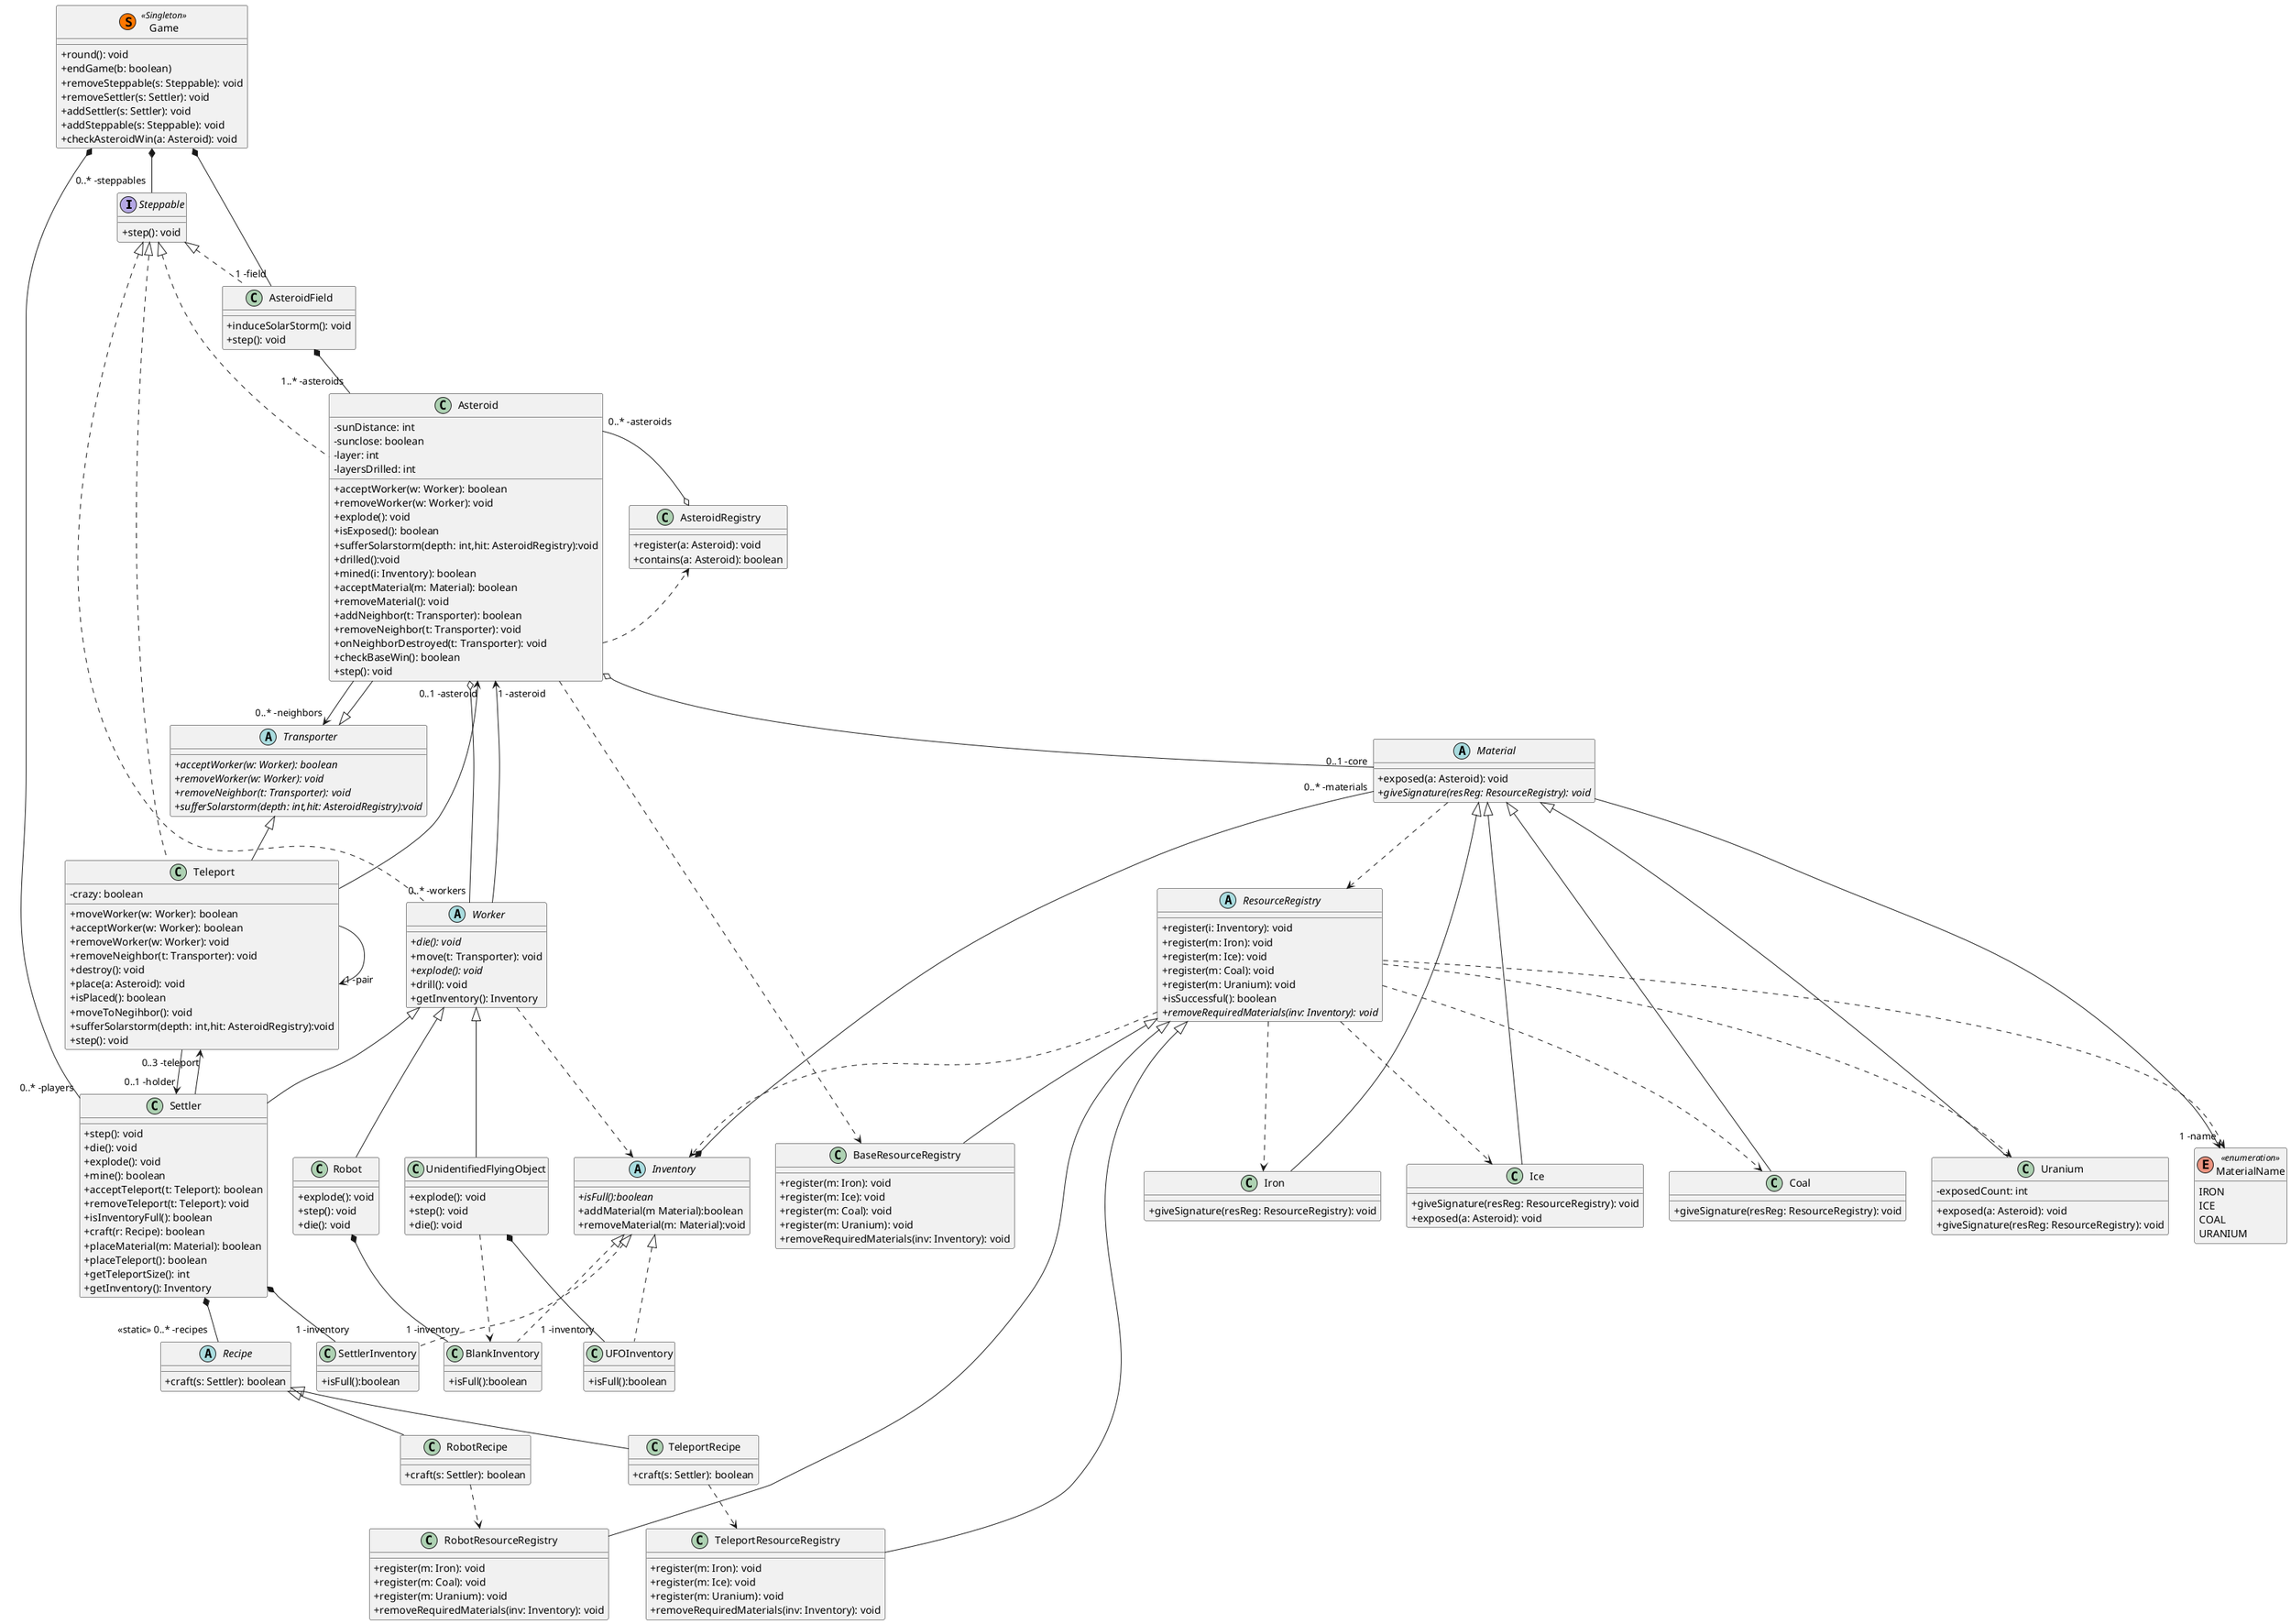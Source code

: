 @startuml

skinparam classAttributeIconSize 0

interface Steppable {
		+step(): void
}

abstract Recipe {		
		+craft(s: Settler): boolean
}

class RobotRecipe extends Recipe{
		+craft(s: Settler): boolean
}

RobotRecipe -[dashed]-> RobotResourceRegistry

class TeleportRecipe extends Recipe{
		+craft(s: Settler): boolean
}
TeleportRecipe -[dashed]-> TeleportResourceRegistry

abstract Material{
		+exposed(a: Asteroid): void
		+giveSignature(resReg: ResourceRegistry): void {abstract}
}

Material-[dashed]->ResourceRegistry


class Iron extends Material{ 
		+giveSignature(resReg: ResourceRegistry): void
}


class Ice extends Material {
		+giveSignature(resReg: ResourceRegistry): void
		+exposed(a: Asteroid): void
}


class Coal extends Material {
		+giveSignature(resReg: ResourceRegistry): void
}

class Uranium extends Material {
        -exposedCount: int
		+exposed(a: Asteroid): void
		+giveSignature(resReg: ResourceRegistry): void
}

enum MaterialName  <<enumeration>> {
		IRON
		ICE
		COAL
		URANIUM
}
hide MaterialName methods

Material --> "1 -name" MaterialName




abstract class Transporter {
		+acceptWorker(w: Worker): boolean {abstract}
		+removeWorker(w: Worker): void {abstract}
        +removeNeighbor(t: Transporter): void {abstract}
        +sufferSolarstorm(depth: int,hit: AsteroidRegistry):void {abstract}
}


'interface TeleportHolder{
'		+removeTeleport(t: Teleport): void
'		+acceptTeleport(t: Teleport): boolean
'}



class Teleport extends Transporter implements Steppable {
		-crazy: boolean
		+moveWorker(w: Worker): boolean
		+acceptWorker(w: Worker): boolean
		+removeWorker(w: Worker): void
		+removeNeighbor(t: Transporter): void
        +destroy(): void
        +place(a: Asteroid): void
        +isPlaced(): boolean
		+moveToNegihbor(): void
		+sufferSolarstorm(depth: int,hit: AsteroidRegistry):void
		+step(): void
}
Teleport --> "1 -pair" Teleport
Teleport --> "0..1 -asteroid" Asteroid
Teleport --> "0..1 -holder" Settler


class Asteroid extends Transporter implements Steppable {
		-sunDistance: int
		-sunclose: boolean
		-layer: int
		-layersDrilled: int
		+acceptWorker(w: Worker): boolean
		+removeWorker(w: Worker): void
		+explode(): void
		+isExposed(): boolean
		+sufferSolarstorm(depth: int,hit: AsteroidRegistry):void
		+drilled():void
		+mined(i: Inventory): boolean
		+acceptMaterial(m: Material): boolean
		+removeMaterial(): void
		+addNeighbor(t: Transporter): boolean
		+removeNeighbor(t: Transporter): void
		+onNeighborDestroyed(t: Transporter): void
        +checkBaseWin(): boolean
        +step(): void
}

Asteroid o-- "0..1 -core" Material
Asteroid o-- "0..* -workers" Worker
Asteroid --> "0..* -neighbors" Transporter

Inventory *-- "0..* -materials" Material
abstract Inventory{
		+isFull():boolean {abstract}
		+addMaterial(m Material):boolean
		+removeMaterial(m: Material):void
}

Settler *-- "1 -inventory" SettlerInventory
class SettlerInventory implements Inventory{
		+isFull():boolean
}

UnidentifiedFlyingObject *-- "1 -inventory" UFOInventory
class UFOInventory implements Inventory{
		+isFull():boolean
}

Robot *-- "1 -inventory" BlankInventory
UnidentifiedFlyingObject ..> BlankInventory
class BlankInventory implements Inventory{
		+isFull():boolean
}

abstract class Worker implements Steppable {
		+die(): void {abstract} 
		+move(t: Transporter): void
		+explode(): void {abstract} 
		+drill(): void
		+getInventory(): Inventory
}
Worker -[dashed]-> Inventory


Worker --> "1 -asteroid" Asteroid


class Settler extends Worker {
		+step(): void
		+die(): void
		+explode(): void
		+mine(): boolean
		+acceptTeleport(t: Teleport): boolean
		+removeTeleport(t: Teleport): void
		+isInventoryFull(): boolean
		+craft(r: Recipe): boolean
        +placeMaterial(m: Material): boolean
	    +placeTeleport(): boolean
        +getTeleportSize(): int
	    +getInventory(): Inventory
}


Settler *-- "<<static>> 0..* -recipes" Recipe
'^static
Settler --> "0..3 -teleport" Teleport

class Robot extends Worker{
        +explode(): void
        +step(): void
        +die(): void
}

class UnidentifiedFlyingObject extends Worker {
	    +explode(): void
        +step(): void
        +die(): void
}



AsteroidField *-- "1..* -asteroids" Asteroid
class AsteroidField implements Steppable{
		+induceSolarStorm(): void
		+step(): void
}
Asteroid-[dashed]->AsteroidRegistry
AsteroidRegistry o-right- "0..* -asteroids" Asteroid
class AsteroidRegistry {
		+register(a: Asteroid): void
		+contains(a: Asteroid): boolean
}


class Game << (S,#FF7700) Singleton >> {
		+round(): void
        +endGame(b: boolean)
        +removeSteppable(s: Steppable): void
        +removeSettler(s: Settler): void
        +addSettler(s: Settler): void
        +addSteppable(s: Steppable): void
        +checkAsteroidWin(a: Asteroid): void
}

Game *-- "0..* -steppables" Steppable
Game *-- "0..* -players" Settler
Game *-- "1 -field" AsteroidField

abstract class ResourceRegistry {
		+register(i: Inventory): void
		+register(m: Iron): void
		+register(m: Ice): void
		+register(m: Coal): void
		+register(m: Uranium): void
		+isSuccessful(): boolean
		+removeRequiredMaterials(inv: Inventory): void {abstract}
}
class RobotResourceRegistry extends ResourceRegistry{
		+register(m: Iron): void
		+register(m: Coal): void
		+register(m: Uranium): void
		+removeRequiredMaterials(inv: Inventory): void
}
class TeleportResourceRegistry extends ResourceRegistry{
	    +register(m: Iron): void
		+register(m: Ice): void
		+register(m: Uranium): void
		+removeRequiredMaterials(inv: Inventory): void
}
class BaseResourceRegistry extends ResourceRegistry{
		+register(m: Iron): void
		+register(m: Ice): void
		+register(m: Coal): void
		+register(m: Uranium): void
		+removeRequiredMaterials(inv: Inventory): void
}
ResourceRegistry -[dashed]-> Iron
ResourceRegistry -[dashed]-> Ice
ResourceRegistry -[dashed]-> Coal
ResourceRegistry -[dashed]-> Uranium
ResourceRegistry -[dashed]-> MaterialName
ResourceRegistry -[dashed]-> Inventory
Asteroid -[dashed]-> BaseResourceRegistry
'
@enduml
